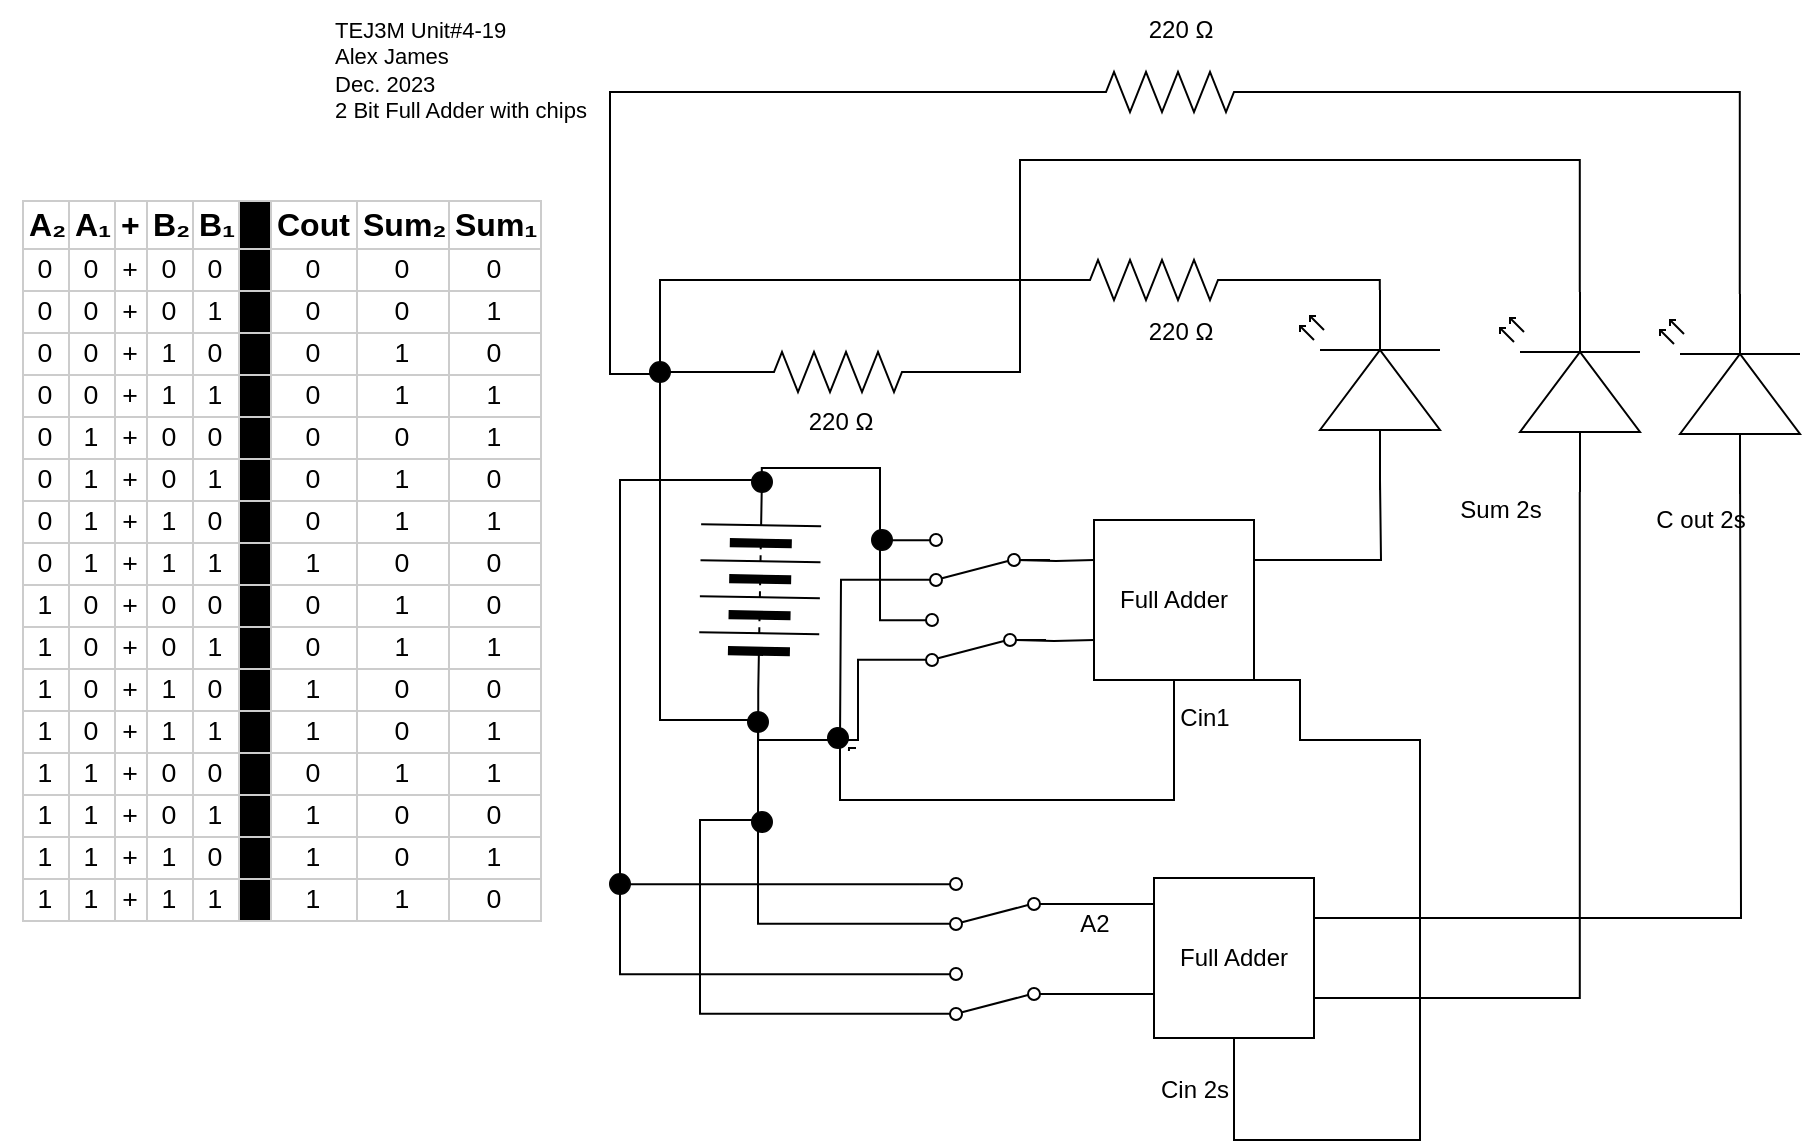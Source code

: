 <mxfile>
    <diagram id="6K2aCtGG5v6xstUJsYja" name="Page-1">
        <mxGraphModel dx="1825" dy="598" grid="1" gridSize="10" guides="1" tooltips="1" connect="1" arrows="1" fold="1" page="1" pageScale="1" pageWidth="827" pageHeight="1169" math="0" shadow="0">
            <root>
                <mxCell id="0"/>
                <mxCell id="1" parent="0"/>
                <mxCell id="8" value="&lt;div style=&quot;text-align: left;&quot;&gt;&lt;span style=&quot;background-color: initial;&quot;&gt;TEJ3M Unit#4-19&lt;/span&gt;&lt;/div&gt;&lt;div style=&quot;text-align: left;&quot;&gt;&lt;span style=&quot;background-color: initial;&quot;&gt;Alex James&lt;/span&gt;&lt;/div&gt;&lt;div style=&quot;text-align: left;&quot;&gt;Dec. 2023&lt;/div&gt;&lt;div style=&quot;text-align: left;&quot;&gt;2 Bit Full Adder with chips&lt;/div&gt;" style="text;html=1;align=center;verticalAlign=middle;resizable=0;points=[];autosize=1;strokeColor=none;fillColor=none;fontSize=11;fontFamily=Helvetica;fontColor=default;" parent="1" vertex="1">
                    <mxGeometry x="65" y="140" width="150" height="70" as="geometry"/>
                </mxCell>
                <mxCell id="130" style="edgeStyle=orthogonalEdgeStyle;html=1;exitX=1;exitY=0.25;exitDx=0;exitDy=0;fontColor=#FFFFFF;endArrow=none;endFill=0;rounded=0;" parent="1" source="125" edge="1">
                    <mxGeometry relative="1" as="geometry">
                        <mxPoint x="600" y="380" as="targetPoint"/>
                    </mxGeometry>
                </mxCell>
                <mxCell id="133" style="edgeStyle=orthogonalEdgeStyle;rounded=0;html=1;fontColor=#FFFFFF;endArrow=none;endFill=0;startArrow=none;exitX=1;exitY=1;exitDx=0;exitDy=0;" parent="1" source="125" target="145" edge="1">
                    <mxGeometry relative="1" as="geometry">
                        <mxPoint x="646" y="520" as="targetPoint"/>
                        <mxPoint x="680" y="560" as="sourcePoint"/>
                        <Array as="points">
                            <mxPoint x="560" y="480"/>
                            <mxPoint x="560" y="510"/>
                            <mxPoint x="620" y="510"/>
                            <mxPoint x="620" y="710"/>
                            <mxPoint x="527" y="710"/>
                        </Array>
                    </mxGeometry>
                </mxCell>
                <mxCell id="159" style="edgeStyle=orthogonalEdgeStyle;rounded=0;html=1;exitX=0.5;exitY=1;exitDx=0;exitDy=0;endArrow=none;endFill=0;" edge="1" parent="1" source="125">
                    <mxGeometry relative="1" as="geometry">
                        <mxPoint x="300" y="510" as="targetPoint"/>
                        <Array as="points">
                            <mxPoint x="497" y="540"/>
                            <mxPoint x="330" y="540"/>
                            <mxPoint x="330" y="510"/>
                        </Array>
                    </mxGeometry>
                </mxCell>
                <mxCell id="125" value="Full Adder" style="whiteSpace=wrap;html=1;aspect=fixed;" parent="1" vertex="1">
                    <mxGeometry x="457" y="400" width="80" height="80" as="geometry"/>
                </mxCell>
                <mxCell id="132" value="Sum 1s" style="text;html=1;align=center;verticalAlign=middle;resizable=0;points=[];autosize=1;strokeColor=none;fillColor=none;fontColor=#FFFFFF;" parent="1" vertex="1">
                    <mxGeometry x="545" y="395" width="60" height="30" as="geometry"/>
                </mxCell>
                <mxCell id="134" value="C out 1" style="text;html=1;align=center;verticalAlign=middle;resizable=0;points=[];autosize=1;strokeColor=none;fillColor=none;fontColor=#FFFFFF;" parent="1" vertex="1">
                    <mxGeometry x="530" y="442" width="60" height="30" as="geometry"/>
                </mxCell>
                <mxCell id="141" style="edgeStyle=orthogonalEdgeStyle;rounded=0;html=1;entryX=0;entryY=0.25;entryDx=0;entryDy=0;fontColor=#FFFFFF;endArrow=none;endFill=0;" parent="1" target="125" edge="1">
                    <mxGeometry relative="1" as="geometry">
                        <mxPoint x="418" y="420" as="sourcePoint"/>
                    </mxGeometry>
                </mxCell>
                <mxCell id="140" value="A1" style="text;html=1;align=center;verticalAlign=middle;resizable=0;points=[];autosize=1;strokeColor=none;fillColor=none;fontColor=#FFFFFF;" parent="1" vertex="1">
                    <mxGeometry x="411" y="380" width="40" height="30" as="geometry"/>
                </mxCell>
                <mxCell id="143" style="edgeStyle=orthogonalEdgeStyle;rounded=0;html=1;entryX=0;entryY=0.75;entryDx=0;entryDy=0;fontColor=#FFFFFF;endArrow=none;endFill=0;" parent="1" target="125" edge="1">
                    <mxGeometry relative="1" as="geometry">
                        <mxPoint x="416" y="460" as="sourcePoint"/>
                    </mxGeometry>
                </mxCell>
                <mxCell id="142" value="B1" style="text;html=1;align=center;verticalAlign=middle;resizable=0;points=[];autosize=1;strokeColor=none;fillColor=none;fontColor=#FFFFFF;" parent="1" vertex="1">
                    <mxGeometry x="411" y="472" width="40" height="30" as="geometry"/>
                </mxCell>
                <mxCell id="144" value="&lt;table style=&quot;table-layout: fixed; font-size: 10pt; font-family: Arial; width: 0px; border-collapse: collapse; border: none;&quot; data-sheets-root=&quot;1&quot; border=&quot;1&quot; dir=&quot;ltr&quot; cellpadding=&quot;0&quot; cellspacing=&quot;0&quot; xmlns=&quot;http://www.w3.org/1999/xhtml&quot;&gt;&lt;colgroup&gt;&lt;col width=&quot;23&quot;&gt;&lt;col width=&quot;23&quot;&gt;&lt;col width=&quot;16&quot;&gt;&lt;col width=&quot;23&quot;&gt;&lt;col width=&quot;23&quot;&gt;&lt;col width=&quot;16&quot;&gt;&lt;col width=&quot;43&quot;&gt;&lt;col width=&quot;46&quot;&gt;&lt;col width=&quot;46&quot;&gt;&lt;/colgroup&gt;&lt;tbody&gt;&lt;tr style=&quot;height: 21px;&quot;&gt;&lt;td style=&quot;border: 1px solid rgb(204, 204, 204); overflow: hidden; padding: 2px 3px; vertical-align: bottom; font-size: 12pt; font-weight: bold; text-align: center;&quot; data-sheets-value=&quot;{&amp;quot;1&amp;quot;:2,&amp;quot;2&amp;quot;:&amp;quot;A₂&amp;quot;}&quot;&gt;A₂&lt;/td&gt;&lt;td style=&quot;border: 1px solid rgb(204, 204, 204); overflow: hidden; padding: 2px 3px; vertical-align: bottom; font-size: 12pt; font-weight: bold; text-align: center;&quot; data-sheets-value=&quot;{&amp;quot;1&amp;quot;:2,&amp;quot;2&amp;quot;:&amp;quot;A₁&amp;quot;}&quot;&gt;A₁&lt;/td&gt;&lt;td style=&quot;border: 1px solid rgb(204, 204, 204); overflow: hidden; padding: 2px 3px; vertical-align: bottom; font-size: 12pt; font-weight: bold; text-align: center;&quot; data-sheets-formula=&quot;=&amp;quot;+&amp;quot;&quot; data-sheets-value=&quot;{&amp;quot;1&amp;quot;:2,&amp;quot;2&amp;quot;:&amp;quot;+&amp;quot;}&quot;&gt;+&lt;/td&gt;&lt;td style=&quot;border: 1px solid rgb(204, 204, 204); overflow: hidden; padding: 2px 3px; vertical-align: bottom; font-size: 12pt; font-weight: bold; text-align: center;&quot; data-sheets-value=&quot;{&amp;quot;1&amp;quot;:2,&amp;quot;2&amp;quot;:&amp;quot;B₂&amp;quot;}&quot;&gt;B₂&lt;/td&gt;&lt;td style=&quot;border: 1px solid rgb(204, 204, 204); overflow: hidden; padding: 2px 3px; vertical-align: bottom; font-size: 12pt; font-weight: bold; text-align: center;&quot; data-sheets-value=&quot;{&amp;quot;1&amp;quot;:2,&amp;quot;2&amp;quot;:&amp;quot;B₁&amp;quot;}&quot;&gt;B₁&lt;/td&gt;&lt;td style=&quot;border: 1px solid rgb(204, 204, 204); overflow: hidden; padding: 2px 3px; vertical-align: bottom; background-color: rgb(0, 0, 0);&quot;&gt;&lt;/td&gt;&lt;td style=&quot;border: 1px solid rgb(204, 204, 204); overflow: hidden; padding: 2px 3px; vertical-align: bottom; font-size: 12pt; font-weight: bold; text-align: center;&quot; data-sheets-value=&quot;{&amp;quot;1&amp;quot;:2,&amp;quot;2&amp;quot;:&amp;quot;Cout&amp;quot;}&quot;&gt;Cout&lt;/td&gt;&lt;td style=&quot;border: 1px solid rgb(204, 204, 204); overflow: hidden; padding: 2px 3px; vertical-align: bottom; font-size: 12pt; font-weight: bold; text-align: center;&quot; data-sheets-value=&quot;{&amp;quot;1&amp;quot;:2,&amp;quot;2&amp;quot;:&amp;quot;Sum₂&amp;quot;}&quot;&gt;Sum₂&lt;/td&gt;&lt;td style=&quot;border: 1px solid rgb(204, 204, 204); overflow: hidden; padding: 2px 3px; vertical-align: bottom; font-size: 12pt; font-weight: bold; text-align: center;&quot; data-sheets-value=&quot;{&amp;quot;1&amp;quot;:2,&amp;quot;2&amp;quot;:&amp;quot;Sum₁&amp;quot;}&quot;&gt;Sum₁&lt;/td&gt;&lt;/tr&gt;&lt;tr style=&quot;height: 21px;&quot;&gt;&lt;td style=&quot;border: 1px solid rgb(204, 204, 204); overflow: hidden; padding: 2px 3px; vertical-align: bottom; text-align: center;&quot; data-sheets-value=&quot;{&amp;quot;1&amp;quot;:3,&amp;quot;3&amp;quot;:0}&quot;&gt;0&lt;/td&gt;&lt;td style=&quot;border: 1px solid rgb(204, 204, 204); overflow: hidden; padding: 2px 3px; vertical-align: bottom; text-align: center;&quot; data-sheets-value=&quot;{&amp;quot;1&amp;quot;:3,&amp;quot;3&amp;quot;:0}&quot;&gt;0&lt;/td&gt;&lt;td style=&quot;border: 1px solid rgb(204, 204, 204); overflow: hidden; padding: 2px 3px; vertical-align: bottom; text-align: center;&quot; data-sheets-formula=&quot;=&amp;quot;+&amp;quot;&quot; data-sheets-value=&quot;{&amp;quot;1&amp;quot;:2,&amp;quot;2&amp;quot;:&amp;quot;+&amp;quot;}&quot;&gt;+&lt;/td&gt;&lt;td style=&quot;border: 1px solid rgb(204, 204, 204); overflow: hidden; padding: 2px 3px; vertical-align: bottom; text-align: center;&quot; data-sheets-value=&quot;{&amp;quot;1&amp;quot;:3,&amp;quot;3&amp;quot;:0}&quot;&gt;0&lt;/td&gt;&lt;td style=&quot;border: 1px solid rgb(204, 204, 204); overflow: hidden; padding: 2px 3px; vertical-align: bottom; text-align: center;&quot; data-sheets-value=&quot;{&amp;quot;1&amp;quot;:3,&amp;quot;3&amp;quot;:0}&quot;&gt;0&lt;/td&gt;&lt;td style=&quot;border: 1px solid rgb(204, 204, 204); overflow: hidden; padding: 2px 3px; vertical-align: bottom; background-color: rgb(0, 0, 0);&quot;&gt;&lt;/td&gt;&lt;td style=&quot;border: 1px solid rgb(204, 204, 204); overflow: hidden; padding: 2px 3px; vertical-align: bottom; text-align: center;&quot; data-sheets-value=&quot;{&amp;quot;1&amp;quot;:3,&amp;quot;3&amp;quot;:0}&quot;&gt;0&lt;/td&gt;&lt;td style=&quot;border: 1px solid rgb(204, 204, 204); overflow: hidden; padding: 2px 3px; vertical-align: bottom; text-align: center;&quot; data-sheets-value=&quot;{&amp;quot;1&amp;quot;:3,&amp;quot;3&amp;quot;:0}&quot;&gt;0&lt;/td&gt;&lt;td style=&quot;border: 1px solid rgb(204, 204, 204); overflow: hidden; padding: 2px 3px; vertical-align: bottom; text-align: center;&quot; data-sheets-value=&quot;{&amp;quot;1&amp;quot;:3,&amp;quot;3&amp;quot;:0}&quot;&gt;0&lt;/td&gt;&lt;/tr&gt;&lt;tr style=&quot;height: 21px;&quot;&gt;&lt;td style=&quot;border: 1px solid rgb(204, 204, 204); overflow: hidden; padding: 2px 3px; vertical-align: bottom; text-align: center;&quot; data-sheets-value=&quot;{&amp;quot;1&amp;quot;:3,&amp;quot;3&amp;quot;:0}&quot;&gt;0&lt;/td&gt;&lt;td style=&quot;border: 1px solid rgb(204, 204, 204); overflow: hidden; padding: 2px 3px; vertical-align: bottom; text-align: center;&quot; data-sheets-value=&quot;{&amp;quot;1&amp;quot;:3,&amp;quot;3&amp;quot;:0}&quot;&gt;0&lt;/td&gt;&lt;td style=&quot;border: 1px solid rgb(204, 204, 204); overflow: hidden; padding: 2px 3px; vertical-align: bottom; text-align: center;&quot; data-sheets-formula=&quot;=&amp;quot;+&amp;quot;&quot; data-sheets-value=&quot;{&amp;quot;1&amp;quot;:2,&amp;quot;2&amp;quot;:&amp;quot;+&amp;quot;}&quot;&gt;+&lt;/td&gt;&lt;td style=&quot;border: 1px solid rgb(204, 204, 204); overflow: hidden; padding: 2px 3px; vertical-align: bottom; text-align: center;&quot; data-sheets-value=&quot;{&amp;quot;1&amp;quot;:3,&amp;quot;3&amp;quot;:0}&quot;&gt;0&lt;/td&gt;&lt;td style=&quot;border: 1px solid rgb(204, 204, 204); overflow: hidden; padding: 2px 3px; vertical-align: bottom; text-align: center;&quot; data-sheets-value=&quot;{&amp;quot;1&amp;quot;:3,&amp;quot;3&amp;quot;:1}&quot;&gt;1&lt;/td&gt;&lt;td style=&quot;border: 1px solid rgb(204, 204, 204); overflow: hidden; padding: 2px 3px; vertical-align: bottom; background-color: rgb(0, 0, 0);&quot;&gt;&lt;/td&gt;&lt;td style=&quot;border: 1px solid rgb(204, 204, 204); overflow: hidden; padding: 2px 3px; vertical-align: bottom; text-align: center;&quot; data-sheets-value=&quot;{&amp;quot;1&amp;quot;:3,&amp;quot;3&amp;quot;:0}&quot;&gt;0&lt;/td&gt;&lt;td style=&quot;border: 1px solid rgb(204, 204, 204); overflow: hidden; padding: 2px 3px; vertical-align: bottom; text-align: center;&quot; data-sheets-value=&quot;{&amp;quot;1&amp;quot;:3,&amp;quot;3&amp;quot;:0}&quot;&gt;0&lt;/td&gt;&lt;td style=&quot;border: 1px solid rgb(204, 204, 204); overflow: hidden; padding: 2px 3px; vertical-align: bottom; text-align: center;&quot; data-sheets-value=&quot;{&amp;quot;1&amp;quot;:3,&amp;quot;3&amp;quot;:1}&quot;&gt;1&lt;/td&gt;&lt;/tr&gt;&lt;tr style=&quot;height: 21px;&quot;&gt;&lt;td style=&quot;border: 1px solid rgb(204, 204, 204); overflow: hidden; padding: 2px 3px; vertical-align: bottom; text-align: center;&quot; data-sheets-value=&quot;{&amp;quot;1&amp;quot;:3,&amp;quot;3&amp;quot;:0}&quot;&gt;0&lt;/td&gt;&lt;td style=&quot;border: 1px solid rgb(204, 204, 204); overflow: hidden; padding: 2px 3px; vertical-align: bottom; text-align: center;&quot; data-sheets-value=&quot;{&amp;quot;1&amp;quot;:3,&amp;quot;3&amp;quot;:0}&quot;&gt;0&lt;/td&gt;&lt;td style=&quot;border: 1px solid rgb(204, 204, 204); overflow: hidden; padding: 2px 3px; vertical-align: bottom; text-align: center;&quot; data-sheets-formula=&quot;=&amp;quot;+&amp;quot;&quot; data-sheets-value=&quot;{&amp;quot;1&amp;quot;:2,&amp;quot;2&amp;quot;:&amp;quot;+&amp;quot;}&quot;&gt;+&lt;/td&gt;&lt;td style=&quot;border: 1px solid rgb(204, 204, 204); overflow: hidden; padding: 2px 3px; vertical-align: bottom; text-align: center;&quot; data-sheets-value=&quot;{&amp;quot;1&amp;quot;:3,&amp;quot;3&amp;quot;:1}&quot;&gt;1&lt;/td&gt;&lt;td style=&quot;border: 1px solid rgb(204, 204, 204); overflow: hidden; padding: 2px 3px; vertical-align: bottom; text-align: center;&quot; data-sheets-value=&quot;{&amp;quot;1&amp;quot;:3,&amp;quot;3&amp;quot;:0}&quot;&gt;0&lt;/td&gt;&lt;td style=&quot;border: 1px solid rgb(204, 204, 204); overflow: hidden; padding: 2px 3px; vertical-align: bottom; background-color: rgb(0, 0, 0);&quot;&gt;&lt;/td&gt;&lt;td style=&quot;border: 1px solid rgb(204, 204, 204); overflow: hidden; padding: 2px 3px; vertical-align: bottom; text-align: center;&quot; data-sheets-value=&quot;{&amp;quot;1&amp;quot;:3,&amp;quot;3&amp;quot;:0}&quot;&gt;0&lt;/td&gt;&lt;td style=&quot;border: 1px solid rgb(204, 204, 204); overflow: hidden; padding: 2px 3px; vertical-align: bottom; text-align: center;&quot; data-sheets-value=&quot;{&amp;quot;1&amp;quot;:3,&amp;quot;3&amp;quot;:1}&quot;&gt;1&lt;/td&gt;&lt;td style=&quot;border: 1px solid rgb(204, 204, 204); overflow: hidden; padding: 2px 3px; vertical-align: bottom; text-align: center;&quot; data-sheets-value=&quot;{&amp;quot;1&amp;quot;:3,&amp;quot;3&amp;quot;:0}&quot;&gt;0&lt;/td&gt;&lt;/tr&gt;&lt;tr style=&quot;height: 21px;&quot;&gt;&lt;td style=&quot;border: 1px solid rgb(204, 204, 204); overflow: hidden; padding: 2px 3px; vertical-align: bottom; text-align: center;&quot; data-sheets-value=&quot;{&amp;quot;1&amp;quot;:3,&amp;quot;3&amp;quot;:0}&quot;&gt;0&lt;/td&gt;&lt;td style=&quot;border: 1px solid rgb(204, 204, 204); overflow: hidden; padding: 2px 3px; vertical-align: bottom; text-align: center;&quot; data-sheets-value=&quot;{&amp;quot;1&amp;quot;:3,&amp;quot;3&amp;quot;:0}&quot;&gt;0&lt;/td&gt;&lt;td style=&quot;border: 1px solid rgb(204, 204, 204); overflow: hidden; padding: 2px 3px; vertical-align: bottom; text-align: center;&quot; data-sheets-formula=&quot;=&amp;quot;+&amp;quot;&quot; data-sheets-value=&quot;{&amp;quot;1&amp;quot;:2,&amp;quot;2&amp;quot;:&amp;quot;+&amp;quot;}&quot;&gt;+&lt;/td&gt;&lt;td style=&quot;border: 1px solid rgb(204, 204, 204); overflow: hidden; padding: 2px 3px; vertical-align: bottom; text-align: center;&quot; data-sheets-value=&quot;{&amp;quot;1&amp;quot;:3,&amp;quot;3&amp;quot;:1}&quot;&gt;1&lt;/td&gt;&lt;td style=&quot;border: 1px solid rgb(204, 204, 204); overflow: hidden; padding: 2px 3px; vertical-align: bottom; text-align: center;&quot; data-sheets-value=&quot;{&amp;quot;1&amp;quot;:3,&amp;quot;3&amp;quot;:1}&quot;&gt;1&lt;/td&gt;&lt;td style=&quot;border: 1px solid rgb(204, 204, 204); overflow: hidden; padding: 2px 3px; vertical-align: bottom; background-color: rgb(0, 0, 0);&quot;&gt;&lt;/td&gt;&lt;td style=&quot;border: 1px solid rgb(204, 204, 204); overflow: hidden; padding: 2px 3px; vertical-align: bottom; text-align: center;&quot; data-sheets-value=&quot;{&amp;quot;1&amp;quot;:3,&amp;quot;3&amp;quot;:0}&quot;&gt;0&lt;/td&gt;&lt;td style=&quot;border: 1px solid rgb(204, 204, 204); overflow: hidden; padding: 2px 3px; vertical-align: bottom; text-align: center;&quot; data-sheets-value=&quot;{&amp;quot;1&amp;quot;:3,&amp;quot;3&amp;quot;:1}&quot;&gt;1&lt;/td&gt;&lt;td style=&quot;border: 1px solid rgb(204, 204, 204); overflow: hidden; padding: 2px 3px; vertical-align: bottom; text-align: center;&quot; data-sheets-value=&quot;{&amp;quot;1&amp;quot;:3,&amp;quot;3&amp;quot;:1}&quot;&gt;1&lt;/td&gt;&lt;/tr&gt;&lt;tr style=&quot;height: 21px;&quot;&gt;&lt;td style=&quot;border: 1px solid rgb(204, 204, 204); overflow: hidden; padding: 2px 3px; vertical-align: bottom; text-align: center;&quot; data-sheets-value=&quot;{&amp;quot;1&amp;quot;:3,&amp;quot;3&amp;quot;:0}&quot;&gt;0&lt;/td&gt;&lt;td style=&quot;border: 1px solid rgb(204, 204, 204); overflow: hidden; padding: 2px 3px; vertical-align: bottom; text-align: center;&quot; data-sheets-value=&quot;{&amp;quot;1&amp;quot;:3,&amp;quot;3&amp;quot;:1}&quot;&gt;1&lt;/td&gt;&lt;td style=&quot;border: 1px solid rgb(204, 204, 204); overflow: hidden; padding: 2px 3px; vertical-align: bottom; text-align: center;&quot; data-sheets-formula=&quot;=&amp;quot;+&amp;quot;&quot; data-sheets-value=&quot;{&amp;quot;1&amp;quot;:2,&amp;quot;2&amp;quot;:&amp;quot;+&amp;quot;}&quot;&gt;+&lt;/td&gt;&lt;td style=&quot;border: 1px solid rgb(204, 204, 204); overflow: hidden; padding: 2px 3px; vertical-align: bottom; text-align: center;&quot; data-sheets-value=&quot;{&amp;quot;1&amp;quot;:3,&amp;quot;3&amp;quot;:0}&quot;&gt;0&lt;/td&gt;&lt;td style=&quot;border: 1px solid rgb(204, 204, 204); overflow: hidden; padding: 2px 3px; vertical-align: bottom; text-align: center;&quot; data-sheets-value=&quot;{&amp;quot;1&amp;quot;:3,&amp;quot;3&amp;quot;:0}&quot;&gt;0&lt;/td&gt;&lt;td style=&quot;border: 1px solid rgb(204, 204, 204); overflow: hidden; padding: 2px 3px; vertical-align: bottom; background-color: rgb(0, 0, 0);&quot;&gt;&lt;/td&gt;&lt;td style=&quot;border: 1px solid rgb(204, 204, 204); overflow: hidden; padding: 2px 3px; vertical-align: bottom; text-align: center;&quot; data-sheets-value=&quot;{&amp;quot;1&amp;quot;:3,&amp;quot;3&amp;quot;:0}&quot;&gt;0&lt;/td&gt;&lt;td style=&quot;border: 1px solid rgb(204, 204, 204); overflow: hidden; padding: 2px 3px; vertical-align: bottom; text-align: center;&quot; data-sheets-value=&quot;{&amp;quot;1&amp;quot;:3,&amp;quot;3&amp;quot;:0}&quot;&gt;0&lt;/td&gt;&lt;td style=&quot;border: 1px solid rgb(204, 204, 204); overflow: hidden; padding: 2px 3px; vertical-align: bottom; text-align: center;&quot; data-sheets-value=&quot;{&amp;quot;1&amp;quot;:3,&amp;quot;3&amp;quot;:1}&quot;&gt;1&lt;/td&gt;&lt;/tr&gt;&lt;tr style=&quot;height: 21px;&quot;&gt;&lt;td style=&quot;border: 1px solid rgb(204, 204, 204); overflow: hidden; padding: 2px 3px; vertical-align: bottom; text-align: center;&quot; data-sheets-value=&quot;{&amp;quot;1&amp;quot;:3,&amp;quot;3&amp;quot;:0}&quot;&gt;0&lt;/td&gt;&lt;td style=&quot;border: 1px solid rgb(204, 204, 204); overflow: hidden; padding: 2px 3px; vertical-align: bottom; text-align: center;&quot; data-sheets-value=&quot;{&amp;quot;1&amp;quot;:3,&amp;quot;3&amp;quot;:1}&quot;&gt;1&lt;/td&gt;&lt;td style=&quot;border: 1px solid rgb(204, 204, 204); overflow: hidden; padding: 2px 3px; vertical-align: bottom; text-align: center;&quot; data-sheets-formula=&quot;=&amp;quot;+&amp;quot;&quot; data-sheets-value=&quot;{&amp;quot;1&amp;quot;:2,&amp;quot;2&amp;quot;:&amp;quot;+&amp;quot;}&quot;&gt;+&lt;/td&gt;&lt;td style=&quot;border: 1px solid rgb(204, 204, 204); overflow: hidden; padding: 2px 3px; vertical-align: bottom; text-align: center;&quot; data-sheets-value=&quot;{&amp;quot;1&amp;quot;:3,&amp;quot;3&amp;quot;:0}&quot;&gt;0&lt;/td&gt;&lt;td style=&quot;border: 1px solid rgb(204, 204, 204); overflow: hidden; padding: 2px 3px; vertical-align: bottom; text-align: center;&quot; data-sheets-value=&quot;{&amp;quot;1&amp;quot;:3,&amp;quot;3&amp;quot;:1}&quot;&gt;1&lt;/td&gt;&lt;td style=&quot;border: 1px solid rgb(204, 204, 204); overflow: hidden; padding: 2px 3px; vertical-align: bottom; background-color: rgb(0, 0, 0);&quot;&gt;&lt;/td&gt;&lt;td style=&quot;border: 1px solid rgb(204, 204, 204); overflow: hidden; padding: 2px 3px; vertical-align: bottom; text-align: center;&quot; data-sheets-value=&quot;{&amp;quot;1&amp;quot;:3,&amp;quot;3&amp;quot;:0}&quot;&gt;0&lt;/td&gt;&lt;td style=&quot;border: 1px solid rgb(204, 204, 204); overflow: hidden; padding: 2px 3px; vertical-align: bottom; text-align: center;&quot; data-sheets-value=&quot;{&amp;quot;1&amp;quot;:3,&amp;quot;3&amp;quot;:1}&quot;&gt;1&lt;/td&gt;&lt;td style=&quot;border: 1px solid rgb(204, 204, 204); overflow: hidden; padding: 2px 3px; vertical-align: bottom; text-align: center;&quot; data-sheets-value=&quot;{&amp;quot;1&amp;quot;:3,&amp;quot;3&amp;quot;:0}&quot;&gt;0&lt;/td&gt;&lt;/tr&gt;&lt;tr style=&quot;height: 21px;&quot;&gt;&lt;td style=&quot;border: 1px solid rgb(204, 204, 204); overflow: hidden; padding: 2px 3px; vertical-align: bottom; text-align: center;&quot; data-sheets-value=&quot;{&amp;quot;1&amp;quot;:3,&amp;quot;3&amp;quot;:0}&quot;&gt;0&lt;/td&gt;&lt;td style=&quot;border: 1px solid rgb(204, 204, 204); overflow: hidden; padding: 2px 3px; vertical-align: bottom; text-align: center;&quot; data-sheets-value=&quot;{&amp;quot;1&amp;quot;:3,&amp;quot;3&amp;quot;:1}&quot;&gt;1&lt;/td&gt;&lt;td style=&quot;border: 1px solid rgb(204, 204, 204); overflow: hidden; padding: 2px 3px; vertical-align: bottom; text-align: center;&quot; data-sheets-formula=&quot;=&amp;quot;+&amp;quot;&quot; data-sheets-value=&quot;{&amp;quot;1&amp;quot;:2,&amp;quot;2&amp;quot;:&amp;quot;+&amp;quot;}&quot;&gt;+&lt;/td&gt;&lt;td style=&quot;border: 1px solid rgb(204, 204, 204); overflow: hidden; padding: 2px 3px; vertical-align: bottom; text-align: center;&quot; data-sheets-value=&quot;{&amp;quot;1&amp;quot;:3,&amp;quot;3&amp;quot;:1}&quot;&gt;1&lt;/td&gt;&lt;td style=&quot;border: 1px solid rgb(204, 204, 204); overflow: hidden; padding: 2px 3px; vertical-align: bottom; text-align: center;&quot; data-sheets-value=&quot;{&amp;quot;1&amp;quot;:3,&amp;quot;3&amp;quot;:0}&quot;&gt;0&lt;/td&gt;&lt;td style=&quot;border: 1px solid rgb(204, 204, 204); overflow: hidden; padding: 2px 3px; vertical-align: bottom; background-color: rgb(0, 0, 0);&quot;&gt;&lt;/td&gt;&lt;td style=&quot;border: 1px solid rgb(204, 204, 204); overflow: hidden; padding: 2px 3px; vertical-align: bottom; text-align: center;&quot; data-sheets-value=&quot;{&amp;quot;1&amp;quot;:3,&amp;quot;3&amp;quot;:0}&quot;&gt;0&lt;/td&gt;&lt;td style=&quot;border: 1px solid rgb(204, 204, 204); overflow: hidden; padding: 2px 3px; vertical-align: bottom; text-align: center;&quot; data-sheets-value=&quot;{&amp;quot;1&amp;quot;:3,&amp;quot;3&amp;quot;:1}&quot;&gt;1&lt;/td&gt;&lt;td style=&quot;border: 1px solid rgb(204, 204, 204); overflow: hidden; padding: 2px 3px; vertical-align: bottom; text-align: center;&quot; data-sheets-value=&quot;{&amp;quot;1&amp;quot;:3,&amp;quot;3&amp;quot;:1}&quot;&gt;1&lt;/td&gt;&lt;/tr&gt;&lt;tr style=&quot;height: 21px;&quot;&gt;&lt;td style=&quot;border: 1px solid rgb(204, 204, 204); overflow: hidden; padding: 2px 3px; vertical-align: bottom; text-align: center;&quot; data-sheets-value=&quot;{&amp;quot;1&amp;quot;:3,&amp;quot;3&amp;quot;:0}&quot;&gt;0&lt;/td&gt;&lt;td style=&quot;border: 1px solid rgb(204, 204, 204); overflow: hidden; padding: 2px 3px; vertical-align: bottom; text-align: center;&quot; data-sheets-value=&quot;{&amp;quot;1&amp;quot;:3,&amp;quot;3&amp;quot;:1}&quot;&gt;1&lt;/td&gt;&lt;td style=&quot;border: 1px solid rgb(204, 204, 204); overflow: hidden; padding: 2px 3px; vertical-align: bottom; text-align: center;&quot; data-sheets-formula=&quot;=&amp;quot;+&amp;quot;&quot; data-sheets-value=&quot;{&amp;quot;1&amp;quot;:2,&amp;quot;2&amp;quot;:&amp;quot;+&amp;quot;}&quot;&gt;+&lt;/td&gt;&lt;td style=&quot;border: 1px solid rgb(204, 204, 204); overflow: hidden; padding: 2px 3px; vertical-align: bottom; text-align: center;&quot; data-sheets-value=&quot;{&amp;quot;1&amp;quot;:3,&amp;quot;3&amp;quot;:1}&quot;&gt;1&lt;/td&gt;&lt;td style=&quot;border: 1px solid rgb(204, 204, 204); overflow: hidden; padding: 2px 3px; vertical-align: bottom; text-align: center;&quot; data-sheets-value=&quot;{&amp;quot;1&amp;quot;:3,&amp;quot;3&amp;quot;:1}&quot;&gt;1&lt;/td&gt;&lt;td style=&quot;border: 1px solid rgb(204, 204, 204); overflow: hidden; padding: 2px 3px; vertical-align: bottom; background-color: rgb(0, 0, 0);&quot;&gt;&lt;/td&gt;&lt;td style=&quot;border: 1px solid rgb(204, 204, 204); overflow: hidden; padding: 2px 3px; vertical-align: bottom; text-align: center;&quot; data-sheets-value=&quot;{&amp;quot;1&amp;quot;:3,&amp;quot;3&amp;quot;:1}&quot;&gt;1&lt;/td&gt;&lt;td style=&quot;border: 1px solid rgb(204, 204, 204); overflow: hidden; padding: 2px 3px; vertical-align: bottom; text-align: center;&quot; data-sheets-value=&quot;{&amp;quot;1&amp;quot;:3,&amp;quot;3&amp;quot;:0}&quot;&gt;0&lt;/td&gt;&lt;td style=&quot;border: 1px solid rgb(204, 204, 204); overflow: hidden; padding: 2px 3px; vertical-align: bottom; text-align: center;&quot; data-sheets-value=&quot;{&amp;quot;1&amp;quot;:3,&amp;quot;3&amp;quot;:0}&quot;&gt;0&lt;/td&gt;&lt;/tr&gt;&lt;tr style=&quot;height: 21px;&quot;&gt;&lt;td style=&quot;border: 1px solid rgb(204, 204, 204); overflow: hidden; padding: 2px 3px; vertical-align: bottom; text-align: center;&quot; data-sheets-value=&quot;{&amp;quot;1&amp;quot;:3,&amp;quot;3&amp;quot;:1}&quot;&gt;1&lt;/td&gt;&lt;td style=&quot;border: 1px solid rgb(204, 204, 204); overflow: hidden; padding: 2px 3px; vertical-align: bottom; text-align: center;&quot; data-sheets-value=&quot;{&amp;quot;1&amp;quot;:3,&amp;quot;3&amp;quot;:0}&quot;&gt;0&lt;/td&gt;&lt;td style=&quot;border: 1px solid rgb(204, 204, 204); overflow: hidden; padding: 2px 3px; vertical-align: bottom; text-align: center;&quot; data-sheets-formula=&quot;=&amp;quot;+&amp;quot;&quot; data-sheets-value=&quot;{&amp;quot;1&amp;quot;:2,&amp;quot;2&amp;quot;:&amp;quot;+&amp;quot;}&quot;&gt;+&lt;/td&gt;&lt;td style=&quot;border: 1px solid rgb(204, 204, 204); overflow: hidden; padding: 2px 3px; vertical-align: bottom; text-align: center;&quot; data-sheets-value=&quot;{&amp;quot;1&amp;quot;:3,&amp;quot;3&amp;quot;:0}&quot;&gt;0&lt;/td&gt;&lt;td style=&quot;border: 1px solid rgb(204, 204, 204); overflow: hidden; padding: 2px 3px; vertical-align: bottom; text-align: center;&quot; data-sheets-value=&quot;{&amp;quot;1&amp;quot;:3,&amp;quot;3&amp;quot;:0}&quot;&gt;0&lt;/td&gt;&lt;td style=&quot;border: 1px solid rgb(204, 204, 204); overflow: hidden; padding: 2px 3px; vertical-align: bottom; background-color: rgb(0, 0, 0);&quot;&gt;&lt;/td&gt;&lt;td style=&quot;border: 1px solid rgb(204, 204, 204); overflow: hidden; padding: 2px 3px; vertical-align: bottom; text-align: center;&quot; data-sheets-value=&quot;{&amp;quot;1&amp;quot;:3,&amp;quot;3&amp;quot;:0}&quot;&gt;0&lt;/td&gt;&lt;td style=&quot;border: 1px solid rgb(204, 204, 204); overflow: hidden; padding: 2px 3px; vertical-align: bottom; text-align: center;&quot; data-sheets-value=&quot;{&amp;quot;1&amp;quot;:3,&amp;quot;3&amp;quot;:1}&quot;&gt;1&lt;/td&gt;&lt;td style=&quot;border: 1px solid rgb(204, 204, 204); overflow: hidden; padding: 2px 3px; vertical-align: bottom; text-align: center;&quot; data-sheets-value=&quot;{&amp;quot;1&amp;quot;:3,&amp;quot;3&amp;quot;:0}&quot;&gt;0&lt;/td&gt;&lt;/tr&gt;&lt;tr style=&quot;height: 21px;&quot;&gt;&lt;td style=&quot;border: 1px solid rgb(204, 204, 204); overflow: hidden; padding: 2px 3px; vertical-align: bottom; text-align: center;&quot; data-sheets-value=&quot;{&amp;quot;1&amp;quot;:3,&amp;quot;3&amp;quot;:1}&quot;&gt;1&lt;/td&gt;&lt;td style=&quot;border: 1px solid rgb(204, 204, 204); overflow: hidden; padding: 2px 3px; vertical-align: bottom; text-align: center;&quot; data-sheets-value=&quot;{&amp;quot;1&amp;quot;:3,&amp;quot;3&amp;quot;:0}&quot;&gt;0&lt;/td&gt;&lt;td style=&quot;border: 1px solid rgb(204, 204, 204); overflow: hidden; padding: 2px 3px; vertical-align: bottom; text-align: center;&quot; data-sheets-formula=&quot;=&amp;quot;+&amp;quot;&quot; data-sheets-value=&quot;{&amp;quot;1&amp;quot;:2,&amp;quot;2&amp;quot;:&amp;quot;+&amp;quot;}&quot;&gt;+&lt;/td&gt;&lt;td style=&quot;border: 1px solid rgb(204, 204, 204); overflow: hidden; padding: 2px 3px; vertical-align: bottom; text-align: center;&quot; data-sheets-value=&quot;{&amp;quot;1&amp;quot;:3,&amp;quot;3&amp;quot;:0}&quot;&gt;0&lt;/td&gt;&lt;td style=&quot;border: 1px solid rgb(204, 204, 204); overflow: hidden; padding: 2px 3px; vertical-align: bottom; text-align: center;&quot; data-sheets-value=&quot;{&amp;quot;1&amp;quot;:3,&amp;quot;3&amp;quot;:1}&quot;&gt;1&lt;/td&gt;&lt;td style=&quot;border: 1px solid rgb(204, 204, 204); overflow: hidden; padding: 2px 3px; vertical-align: bottom; background-color: rgb(0, 0, 0);&quot;&gt;&lt;/td&gt;&lt;td style=&quot;border: 1px solid rgb(204, 204, 204); overflow: hidden; padding: 2px 3px; vertical-align: bottom; text-align: center;&quot; data-sheets-value=&quot;{&amp;quot;1&amp;quot;:3,&amp;quot;3&amp;quot;:0}&quot;&gt;0&lt;/td&gt;&lt;td style=&quot;border: 1px solid rgb(204, 204, 204); overflow: hidden; padding: 2px 3px; vertical-align: bottom; text-align: center;&quot; data-sheets-value=&quot;{&amp;quot;1&amp;quot;:3,&amp;quot;3&amp;quot;:1}&quot;&gt;1&lt;/td&gt;&lt;td style=&quot;border: 1px solid rgb(204, 204, 204); overflow: hidden; padding: 2px 3px; vertical-align: bottom; text-align: center;&quot; data-sheets-value=&quot;{&amp;quot;1&amp;quot;:3,&amp;quot;3&amp;quot;:1}&quot;&gt;1&lt;/td&gt;&lt;/tr&gt;&lt;tr style=&quot;height: 21px;&quot;&gt;&lt;td style=&quot;border: 1px solid rgb(204, 204, 204); overflow: hidden; padding: 2px 3px; vertical-align: bottom; text-align: center;&quot; data-sheets-value=&quot;{&amp;quot;1&amp;quot;:3,&amp;quot;3&amp;quot;:1}&quot;&gt;1&lt;/td&gt;&lt;td style=&quot;border: 1px solid rgb(204, 204, 204); overflow: hidden; padding: 2px 3px; vertical-align: bottom; text-align: center;&quot; data-sheets-value=&quot;{&amp;quot;1&amp;quot;:3,&amp;quot;3&amp;quot;:0}&quot;&gt;0&lt;/td&gt;&lt;td style=&quot;border: 1px solid rgb(204, 204, 204); overflow: hidden; padding: 2px 3px; vertical-align: bottom; text-align: center;&quot; data-sheets-formula=&quot;=&amp;quot;+&amp;quot;&quot; data-sheets-value=&quot;{&amp;quot;1&amp;quot;:2,&amp;quot;2&amp;quot;:&amp;quot;+&amp;quot;}&quot;&gt;+&lt;/td&gt;&lt;td style=&quot;border: 1px solid rgb(204, 204, 204); overflow: hidden; padding: 2px 3px; vertical-align: bottom; text-align: center;&quot; data-sheets-value=&quot;{&amp;quot;1&amp;quot;:3,&amp;quot;3&amp;quot;:1}&quot;&gt;1&lt;/td&gt;&lt;td style=&quot;border: 1px solid rgb(204, 204, 204); overflow: hidden; padding: 2px 3px; vertical-align: bottom; text-align: center;&quot; data-sheets-value=&quot;{&amp;quot;1&amp;quot;:3,&amp;quot;3&amp;quot;:0}&quot;&gt;0&lt;/td&gt;&lt;td style=&quot;border: 1px solid rgb(204, 204, 204); overflow: hidden; padding: 2px 3px; vertical-align: bottom; background-color: rgb(0, 0, 0);&quot;&gt;&lt;/td&gt;&lt;td style=&quot;border: 1px solid rgb(204, 204, 204); overflow: hidden; padding: 2px 3px; vertical-align: bottom; text-align: center;&quot; data-sheets-value=&quot;{&amp;quot;1&amp;quot;:3,&amp;quot;3&amp;quot;:1}&quot;&gt;1&lt;/td&gt;&lt;td style=&quot;border: 1px solid rgb(204, 204, 204); overflow: hidden; padding: 2px 3px; vertical-align: bottom; text-align: center;&quot; data-sheets-value=&quot;{&amp;quot;1&amp;quot;:3,&amp;quot;3&amp;quot;:0}&quot;&gt;0&lt;/td&gt;&lt;td style=&quot;border: 1px solid rgb(204, 204, 204); overflow: hidden; padding: 2px 3px; vertical-align: bottom; text-align: center;&quot; data-sheets-value=&quot;{&amp;quot;1&amp;quot;:3,&amp;quot;3&amp;quot;:0}&quot;&gt;0&lt;/td&gt;&lt;/tr&gt;&lt;tr style=&quot;height: 21px;&quot;&gt;&lt;td style=&quot;border: 1px solid rgb(204, 204, 204); overflow: hidden; padding: 2px 3px; vertical-align: bottom; text-align: center;&quot; data-sheets-value=&quot;{&amp;quot;1&amp;quot;:3,&amp;quot;3&amp;quot;:1}&quot;&gt;1&lt;/td&gt;&lt;td style=&quot;border: 1px solid rgb(204, 204, 204); overflow: hidden; padding: 2px 3px; vertical-align: bottom; text-align: center;&quot; data-sheets-value=&quot;{&amp;quot;1&amp;quot;:3,&amp;quot;3&amp;quot;:0}&quot;&gt;0&lt;/td&gt;&lt;td style=&quot;border: 1px solid rgb(204, 204, 204); overflow: hidden; padding: 2px 3px; vertical-align: bottom; text-align: center;&quot; data-sheets-formula=&quot;=&amp;quot;+&amp;quot;&quot; data-sheets-value=&quot;{&amp;quot;1&amp;quot;:2,&amp;quot;2&amp;quot;:&amp;quot;+&amp;quot;}&quot;&gt;+&lt;/td&gt;&lt;td style=&quot;border: 1px solid rgb(204, 204, 204); overflow: hidden; padding: 2px 3px; vertical-align: bottom; text-align: center;&quot; data-sheets-value=&quot;{&amp;quot;1&amp;quot;:3,&amp;quot;3&amp;quot;:1}&quot;&gt;1&lt;/td&gt;&lt;td style=&quot;border: 1px solid rgb(204, 204, 204); overflow: hidden; padding: 2px 3px; vertical-align: bottom; text-align: center;&quot; data-sheets-value=&quot;{&amp;quot;1&amp;quot;:3,&amp;quot;3&amp;quot;:1}&quot;&gt;1&lt;/td&gt;&lt;td style=&quot;border: 1px solid rgb(204, 204, 204); overflow: hidden; padding: 2px 3px; vertical-align: bottom; background-color: rgb(0, 0, 0);&quot;&gt;&lt;/td&gt;&lt;td style=&quot;border: 1px solid rgb(204, 204, 204); overflow: hidden; padding: 2px 3px; vertical-align: bottom; text-align: center;&quot; data-sheets-value=&quot;{&amp;quot;1&amp;quot;:3,&amp;quot;3&amp;quot;:1}&quot;&gt;1&lt;/td&gt;&lt;td style=&quot;border: 1px solid rgb(204, 204, 204); overflow: hidden; padding: 2px 3px; vertical-align: bottom; text-align: center;&quot; data-sheets-value=&quot;{&amp;quot;1&amp;quot;:3,&amp;quot;3&amp;quot;:0}&quot;&gt;0&lt;/td&gt;&lt;td style=&quot;border: 1px solid rgb(204, 204, 204); overflow: hidden; padding: 2px 3px; vertical-align: bottom; text-align: center;&quot; data-sheets-value=&quot;{&amp;quot;1&amp;quot;:3,&amp;quot;3&amp;quot;:1}&quot;&gt;1&lt;/td&gt;&lt;/tr&gt;&lt;tr style=&quot;height: 21px;&quot;&gt;&lt;td style=&quot;border: 1px solid rgb(204, 204, 204); overflow: hidden; padding: 2px 3px; vertical-align: bottom; text-align: center;&quot; data-sheets-value=&quot;{&amp;quot;1&amp;quot;:3,&amp;quot;3&amp;quot;:1}&quot;&gt;1&lt;/td&gt;&lt;td style=&quot;border: 1px solid rgb(204, 204, 204); overflow: hidden; padding: 2px 3px; vertical-align: bottom; text-align: center;&quot; data-sheets-value=&quot;{&amp;quot;1&amp;quot;:3,&amp;quot;3&amp;quot;:1}&quot;&gt;1&lt;/td&gt;&lt;td style=&quot;border: 1px solid rgb(204, 204, 204); overflow: hidden; padding: 2px 3px; vertical-align: bottom; text-align: center;&quot; data-sheets-formula=&quot;=&amp;quot;+&amp;quot;&quot; data-sheets-value=&quot;{&amp;quot;1&amp;quot;:2,&amp;quot;2&amp;quot;:&amp;quot;+&amp;quot;}&quot;&gt;+&lt;/td&gt;&lt;td style=&quot;border: 1px solid rgb(204, 204, 204); overflow: hidden; padding: 2px 3px; vertical-align: bottom; text-align: center;&quot; data-sheets-value=&quot;{&amp;quot;1&amp;quot;:3,&amp;quot;3&amp;quot;:0}&quot;&gt;0&lt;/td&gt;&lt;td style=&quot;border: 1px solid rgb(204, 204, 204); overflow: hidden; padding: 2px 3px; vertical-align: bottom; text-align: center;&quot; data-sheets-value=&quot;{&amp;quot;1&amp;quot;:3,&amp;quot;3&amp;quot;:0}&quot;&gt;0&lt;/td&gt;&lt;td style=&quot;border: 1px solid rgb(204, 204, 204); overflow: hidden; padding: 2px 3px; vertical-align: bottom; background-color: rgb(0, 0, 0);&quot;&gt;&lt;/td&gt;&lt;td style=&quot;border: 1px solid rgb(204, 204, 204); overflow: hidden; padding: 2px 3px; vertical-align: bottom; text-align: center;&quot; data-sheets-value=&quot;{&amp;quot;1&amp;quot;:3,&amp;quot;3&amp;quot;:0}&quot;&gt;0&lt;/td&gt;&lt;td style=&quot;border: 1px solid rgb(204, 204, 204); overflow: hidden; padding: 2px 3px; vertical-align: bottom; text-align: center;&quot; data-sheets-value=&quot;{&amp;quot;1&amp;quot;:3,&amp;quot;3&amp;quot;:1}&quot;&gt;1&lt;/td&gt;&lt;td style=&quot;border: 1px solid rgb(204, 204, 204); overflow: hidden; padding: 2px 3px; vertical-align: bottom; text-align: center;&quot; data-sheets-value=&quot;{&amp;quot;1&amp;quot;:3,&amp;quot;3&amp;quot;:1}&quot;&gt;1&lt;/td&gt;&lt;/tr&gt;&lt;tr style=&quot;height: 21px;&quot;&gt;&lt;td style=&quot;border: 1px solid rgb(204, 204, 204); overflow: hidden; padding: 2px 3px; vertical-align: bottom; text-align: center;&quot; data-sheets-value=&quot;{&amp;quot;1&amp;quot;:3,&amp;quot;3&amp;quot;:1}&quot;&gt;1&lt;/td&gt;&lt;td style=&quot;border: 1px solid rgb(204, 204, 204); overflow: hidden; padding: 2px 3px; vertical-align: bottom; text-align: center;&quot; data-sheets-value=&quot;{&amp;quot;1&amp;quot;:3,&amp;quot;3&amp;quot;:1}&quot;&gt;1&lt;/td&gt;&lt;td style=&quot;border: 1px solid rgb(204, 204, 204); overflow: hidden; padding: 2px 3px; vertical-align: bottom; text-align: center;&quot; data-sheets-formula=&quot;=&amp;quot;+&amp;quot;&quot; data-sheets-value=&quot;{&amp;quot;1&amp;quot;:2,&amp;quot;2&amp;quot;:&amp;quot;+&amp;quot;}&quot;&gt;+&lt;/td&gt;&lt;td style=&quot;border: 1px solid rgb(204, 204, 204); overflow: hidden; padding: 2px 3px; vertical-align: bottom; text-align: center;&quot; data-sheets-value=&quot;{&amp;quot;1&amp;quot;:3,&amp;quot;3&amp;quot;:0}&quot;&gt;0&lt;/td&gt;&lt;td style=&quot;border: 1px solid rgb(204, 204, 204); overflow: hidden; padding: 2px 3px; vertical-align: bottom; text-align: center;&quot; data-sheets-value=&quot;{&amp;quot;1&amp;quot;:3,&amp;quot;3&amp;quot;:1}&quot;&gt;1&lt;/td&gt;&lt;td style=&quot;border: 1px solid rgb(204, 204, 204); overflow: hidden; padding: 2px 3px; vertical-align: bottom; background-color: rgb(0, 0, 0);&quot;&gt;&lt;/td&gt;&lt;td style=&quot;border: 1px solid rgb(204, 204, 204); overflow: hidden; padding: 2px 3px; vertical-align: bottom; text-align: center;&quot; data-sheets-value=&quot;{&amp;quot;1&amp;quot;:3,&amp;quot;3&amp;quot;:1}&quot;&gt;1&lt;/td&gt;&lt;td style=&quot;border: 1px solid rgb(204, 204, 204); overflow: hidden; padding: 2px 3px; vertical-align: bottom; text-align: center;&quot; data-sheets-value=&quot;{&amp;quot;1&amp;quot;:3,&amp;quot;3&amp;quot;:0}&quot;&gt;0&lt;/td&gt;&lt;td style=&quot;border: 1px solid rgb(204, 204, 204); overflow: hidden; padding: 2px 3px; vertical-align: bottom; text-align: center;&quot; data-sheets-value=&quot;{&amp;quot;1&amp;quot;:3,&amp;quot;3&amp;quot;:0}&quot;&gt;0&lt;/td&gt;&lt;/tr&gt;&lt;tr style=&quot;height: 21px;&quot;&gt;&lt;td style=&quot;border: 1px solid rgb(204, 204, 204); overflow: hidden; padding: 2px 3px; vertical-align: bottom; text-align: center;&quot; data-sheets-value=&quot;{&amp;quot;1&amp;quot;:3,&amp;quot;3&amp;quot;:1}&quot;&gt;1&lt;/td&gt;&lt;td style=&quot;border: 1px solid rgb(204, 204, 204); overflow: hidden; padding: 2px 3px; vertical-align: bottom; text-align: center;&quot; data-sheets-value=&quot;{&amp;quot;1&amp;quot;:3,&amp;quot;3&amp;quot;:1}&quot;&gt;1&lt;/td&gt;&lt;td style=&quot;border: 1px solid rgb(204, 204, 204); overflow: hidden; padding: 2px 3px; vertical-align: bottom; text-align: center;&quot; data-sheets-formula=&quot;=&amp;quot;+&amp;quot;&quot; data-sheets-value=&quot;{&amp;quot;1&amp;quot;:2,&amp;quot;2&amp;quot;:&amp;quot;+&amp;quot;}&quot;&gt;+&lt;/td&gt;&lt;td style=&quot;border: 1px solid rgb(204, 204, 204); overflow: hidden; padding: 2px 3px; vertical-align: bottom; text-align: center;&quot; data-sheets-value=&quot;{&amp;quot;1&amp;quot;:3,&amp;quot;3&amp;quot;:1}&quot;&gt;1&lt;/td&gt;&lt;td style=&quot;border: 1px solid rgb(204, 204, 204); overflow: hidden; padding: 2px 3px; vertical-align: bottom; text-align: center;&quot; data-sheets-value=&quot;{&amp;quot;1&amp;quot;:3,&amp;quot;3&amp;quot;:0}&quot;&gt;0&lt;/td&gt;&lt;td style=&quot;border: 1px solid rgb(204, 204, 204); overflow: hidden; padding: 2px 3px; vertical-align: bottom; background-color: rgb(0, 0, 0);&quot;&gt;&lt;/td&gt;&lt;td style=&quot;border: 1px solid rgb(204, 204, 204); overflow: hidden; padding: 2px 3px; vertical-align: bottom; text-align: center;&quot; data-sheets-value=&quot;{&amp;quot;1&amp;quot;:3,&amp;quot;3&amp;quot;:1}&quot;&gt;1&lt;/td&gt;&lt;td style=&quot;border: 1px solid rgb(204, 204, 204); overflow: hidden; padding: 2px 3px; vertical-align: bottom; text-align: center;&quot; data-sheets-value=&quot;{&amp;quot;1&amp;quot;:3,&amp;quot;3&amp;quot;:0}&quot;&gt;0&lt;/td&gt;&lt;td style=&quot;border: 1px solid rgb(204, 204, 204); overflow: hidden; padding: 2px 3px; vertical-align: bottom; text-align: center;&quot; data-sheets-value=&quot;{&amp;quot;1&amp;quot;:3,&amp;quot;3&amp;quot;:1}&quot;&gt;1&lt;/td&gt;&lt;/tr&gt;&lt;tr style=&quot;height: 21px;&quot;&gt;&lt;td style=&quot;border: 1px solid rgb(204, 204, 204); overflow: hidden; padding: 2px 3px; vertical-align: bottom; text-align: center;&quot; data-sheets-value=&quot;{&amp;quot;1&amp;quot;:3,&amp;quot;3&amp;quot;:1}&quot;&gt;1&lt;/td&gt;&lt;td style=&quot;border: 1px solid rgb(204, 204, 204); overflow: hidden; padding: 2px 3px; vertical-align: bottom; text-align: center;&quot; data-sheets-value=&quot;{&amp;quot;1&amp;quot;:3,&amp;quot;3&amp;quot;:1}&quot;&gt;1&lt;/td&gt;&lt;td style=&quot;border: 1px solid rgb(204, 204, 204); overflow: hidden; padding: 2px 3px; vertical-align: bottom; text-align: center;&quot; data-sheets-formula=&quot;=&amp;quot;+&amp;quot;&quot; data-sheets-value=&quot;{&amp;quot;1&amp;quot;:2,&amp;quot;2&amp;quot;:&amp;quot;+&amp;quot;}&quot;&gt;+&lt;/td&gt;&lt;td style=&quot;border: 1px solid rgb(204, 204, 204); overflow: hidden; padding: 2px 3px; vertical-align: bottom; text-align: center;&quot; data-sheets-value=&quot;{&amp;quot;1&amp;quot;:3,&amp;quot;3&amp;quot;:1}&quot;&gt;1&lt;/td&gt;&lt;td style=&quot;border: 1px solid rgb(204, 204, 204); overflow: hidden; padding: 2px 3px; vertical-align: bottom; text-align: center;&quot; data-sheets-value=&quot;{&amp;quot;1&amp;quot;:3,&amp;quot;3&amp;quot;:1}&quot;&gt;1&lt;/td&gt;&lt;td style=&quot;border: 1px solid rgb(204, 204, 204); overflow: hidden; padding: 2px 3px; vertical-align: bottom; background-color: rgb(0, 0, 0);&quot;&gt;&lt;/td&gt;&lt;td style=&quot;border: 1px solid rgb(204, 204, 204); overflow: hidden; padding: 2px 3px; vertical-align: bottom; text-align: center;&quot; data-sheets-value=&quot;{&amp;quot;1&amp;quot;:3,&amp;quot;3&amp;quot;:1}&quot;&gt;1&lt;/td&gt;&lt;td style=&quot;border: 1px solid rgb(204, 204, 204); overflow: hidden; padding: 2px 3px; vertical-align: bottom; text-align: center;&quot; data-sheets-value=&quot;{&amp;quot;1&amp;quot;:3,&amp;quot;3&amp;quot;:1}&quot;&gt;1&lt;/td&gt;&lt;td style=&quot;border: 1px solid rgb(204, 204, 204); overflow: hidden; padding: 2px 3px; vertical-align: bottom; text-align: center;&quot; data-sheets-value=&quot;{&amp;quot;1&amp;quot;:3,&amp;quot;3&amp;quot;:0}&quot;&gt;0&lt;/td&gt;&lt;/tr&gt;&lt;/tbody&gt;&lt;/table&gt;" style="text;html=1;align=center;verticalAlign=middle;resizable=0;points=[];autosize=1;strokeColor=none;fillColor=none;" vertex="1" parent="1">
                    <mxGeometry x="-90" y="235" width="280" height="370" as="geometry"/>
                </mxCell>
                <mxCell id="194" style="edgeStyle=orthogonalEdgeStyle;rounded=0;html=1;exitX=1;exitY=0.75;exitDx=0;exitDy=0;endArrow=none;endFill=0;entryX=0;entryY=0.57;entryDx=0;entryDy=0;entryPerimeter=0;" edge="1" parent="1" source="145" target="195">
                    <mxGeometry relative="1" as="geometry">
                        <mxPoint x="700" y="390" as="targetPoint"/>
                    </mxGeometry>
                </mxCell>
                <mxCell id="206" style="edgeStyle=orthogonalEdgeStyle;rounded=0;html=1;exitX=1;exitY=0.25;exitDx=0;exitDy=0;endArrow=none;endFill=0;" edge="1" parent="1" source="145">
                    <mxGeometry relative="1" as="geometry">
                        <mxPoint x="780" y="360" as="targetPoint"/>
                    </mxGeometry>
                </mxCell>
                <mxCell id="145" value="Full Adder" style="whiteSpace=wrap;html=1;aspect=fixed;" vertex="1" parent="1">
                    <mxGeometry x="487" y="579" width="80" height="80" as="geometry"/>
                </mxCell>
                <mxCell id="152" style="edgeStyle=orthogonalEdgeStyle;rounded=0;html=1;exitX=1;exitY=0.12;exitDx=0;exitDy=0;endArrow=none;endFill=0;" edge="1" parent="1" source="146">
                    <mxGeometry relative="1" as="geometry">
                        <mxPoint x="330" y="510" as="targetPoint"/>
                    </mxGeometry>
                </mxCell>
                <mxCell id="153" style="edgeStyle=orthogonalEdgeStyle;rounded=0;html=1;exitX=1;exitY=0.88;exitDx=0;exitDy=0;endArrow=none;endFill=0;" edge="1" parent="1" source="146">
                    <mxGeometry relative="1" as="geometry">
                        <mxPoint x="350" y="410" as="targetPoint"/>
                    </mxGeometry>
                </mxCell>
                <mxCell id="146" value="" style="shape=mxgraph.electrical.electro-mechanical.twoWaySwitch;aspect=fixed;elSwitchState=2;rotation=-180;" vertex="1" parent="1">
                    <mxGeometry x="360" y="407" width="75" height="26" as="geometry"/>
                </mxCell>
                <mxCell id="147" value="" style="pointerEvents=1;verticalLabelPosition=bottom;shadow=0;dashed=0;align=center;html=1;verticalAlign=top;shape=mxgraph.electrical.miscellaneous.batteryStack;rotation=-89;" vertex="1" parent="1">
                    <mxGeometry x="240" y="405" width="100" height="60" as="geometry"/>
                </mxCell>
                <mxCell id="149" style="edgeStyle=orthogonalEdgeStyle;html=1;exitX=1;exitY=0.12;exitDx=0;exitDy=0;entryX=0;entryY=0.5;entryDx=0;entryDy=0;endArrow=none;endFill=0;rounded=0;" edge="1" parent="1" source="148" target="147">
                    <mxGeometry relative="1" as="geometry">
                        <Array as="points">
                            <mxPoint x="339" y="470"/>
                            <mxPoint x="339" y="510"/>
                            <mxPoint x="289" y="510"/>
                        </Array>
                    </mxGeometry>
                </mxCell>
                <mxCell id="151" style="edgeStyle=orthogonalEdgeStyle;rounded=0;html=1;exitX=1;exitY=0.88;exitDx=0;exitDy=0;entryX=1;entryY=0.5;entryDx=0;entryDy=0;endArrow=none;endFill=0;" edge="1" parent="1" source="148" target="147">
                    <mxGeometry relative="1" as="geometry">
                        <Array as="points">
                            <mxPoint x="350" y="450"/>
                            <mxPoint x="350" y="374"/>
                            <mxPoint x="291" y="374"/>
                        </Array>
                    </mxGeometry>
                </mxCell>
                <mxCell id="148" value="" style="shape=mxgraph.electrical.electro-mechanical.twoWaySwitch;aspect=fixed;elSwitchState=2;rotation=-180;" vertex="1" parent="1">
                    <mxGeometry x="358" y="447" width="75" height="26" as="geometry"/>
                </mxCell>
                <mxCell id="155" value="" style="ellipse;whiteSpace=wrap;html=1;aspect=fixed;strokeColor=#030303;fillColor=#000000;" vertex="1" parent="1">
                    <mxGeometry x="346" y="405" width="10" height="10" as="geometry"/>
                </mxCell>
                <mxCell id="157" value="" style="ellipse;whiteSpace=wrap;html=1;aspect=fixed;strokeColor=#030303;fillColor=#000000;" vertex="1" parent="1">
                    <mxGeometry x="324" y="504" width="10" height="10" as="geometry"/>
                </mxCell>
                <mxCell id="160" value="Cin1" style="text;html=1;align=center;verticalAlign=middle;resizable=0;points=[];autosize=1;strokeColor=none;fillColor=none;" vertex="1" parent="1">
                    <mxGeometry x="487" y="484" width="50" height="30" as="geometry"/>
                </mxCell>
                <mxCell id="173" style="edgeStyle=orthogonalEdgeStyle;rounded=0;html=1;exitX=1;exitY=0.57;exitDx=0;exitDy=0;exitPerimeter=0;entryX=1;entryY=0.5;entryDx=0;entryDy=0;entryPerimeter=0;endArrow=none;endFill=0;" edge="1" parent="1" source="166" target="171">
                    <mxGeometry relative="1" as="geometry">
                        <Array as="points">
                            <mxPoint x="600" y="280"/>
                        </Array>
                    </mxGeometry>
                </mxCell>
                <mxCell id="166" value="" style="verticalLabelPosition=bottom;shadow=0;dashed=0;align=center;html=1;verticalAlign=top;shape=mxgraph.electrical.opto_electronics.led_2;pointerEvents=1;rotation=-90;" vertex="1" parent="1">
                    <mxGeometry x="545" y="300" width="100" height="70" as="geometry"/>
                </mxCell>
                <mxCell id="174" style="edgeStyle=orthogonalEdgeStyle;rounded=0;html=1;exitX=0;exitY=0.5;exitDx=0;exitDy=0;exitPerimeter=0;endArrow=none;endFill=0;" edge="1" parent="1" source="171">
                    <mxGeometry relative="1" as="geometry">
                        <mxPoint x="290" y="500" as="targetPoint"/>
                        <Array as="points">
                            <mxPoint x="240" y="280"/>
                            <mxPoint x="240" y="500"/>
                        </Array>
                    </mxGeometry>
                </mxCell>
                <mxCell id="171" value="" style="pointerEvents=1;verticalLabelPosition=bottom;shadow=0;dashed=0;align=center;html=1;verticalAlign=top;shape=mxgraph.electrical.resistors.resistor_2;" vertex="1" parent="1">
                    <mxGeometry x="437" y="270" width="100" height="20" as="geometry"/>
                </mxCell>
                <mxCell id="175" style="edgeStyle=orthogonalEdgeStyle;rounded=0;html=1;exitX=0.5;exitY=0;exitDx=0;exitDy=0;entryX=0;entryY=0;entryDx=0;entryDy=0;endArrow=none;endFill=0;" edge="1" parent="1" source="157" target="157">
                    <mxGeometry relative="1" as="geometry"/>
                </mxCell>
                <mxCell id="176" style="edgeStyle=orthogonalEdgeStyle;rounded=0;html=1;exitX=0.5;exitY=0;exitDx=0;exitDy=0;entryX=0;entryY=0;entryDx=0;entryDy=0;endArrow=none;endFill=0;" edge="1" parent="1">
                    <mxGeometry relative="1" as="geometry">
                        <mxPoint x="338" y="514" as="sourcePoint"/>
                        <mxPoint x="334.464" y="515.464" as="targetPoint"/>
                    </mxGeometry>
                </mxCell>
                <mxCell id="177" value="" style="ellipse;whiteSpace=wrap;html=1;aspect=fixed;strokeColor=#030303;fillColor=#000000;" vertex="1" parent="1">
                    <mxGeometry x="284" y="496" width="10" height="10" as="geometry"/>
                </mxCell>
                <mxCell id="164" value="Cin 2s" style="text;html=1;align=center;verticalAlign=middle;resizable=0;points=[];autosize=1;strokeColor=none;fillColor=none;" vertex="1" parent="1">
                    <mxGeometry x="477" y="670" width="60" height="30" as="geometry"/>
                </mxCell>
                <mxCell id="182" style="edgeStyle=orthogonalEdgeStyle;rounded=0;html=1;exitX=1;exitY=0.12;exitDx=0;exitDy=0;entryX=0.5;entryY=1;entryDx=0;entryDy=0;endArrow=none;endFill=0;" edge="1" parent="1" source="180" target="177">
                    <mxGeometry relative="1" as="geometry"/>
                </mxCell>
                <mxCell id="185" style="edgeStyle=orthogonalEdgeStyle;rounded=0;html=1;exitX=1;exitY=0.88;exitDx=0;exitDy=0;endArrow=none;endFill=0;" edge="1" parent="1" source="180">
                    <mxGeometry relative="1" as="geometry">
                        <mxPoint x="290" y="380" as="targetPoint"/>
                        <Array as="points">
                            <mxPoint x="220" y="582"/>
                            <mxPoint x="220" y="380"/>
                        </Array>
                    </mxGeometry>
                </mxCell>
                <mxCell id="192" style="edgeStyle=orthogonalEdgeStyle;rounded=0;html=1;exitX=0;exitY=0.5;exitDx=0;exitDy=0;entryX=0.006;entryY=0.162;entryDx=0;entryDy=0;entryPerimeter=0;endArrow=none;endFill=0;" edge="1" parent="1" source="180" target="145">
                    <mxGeometry relative="1" as="geometry"/>
                </mxCell>
                <mxCell id="180" value="" style="shape=mxgraph.electrical.electro-mechanical.twoWaySwitch;aspect=fixed;elSwitchState=2;rotation=-180;" vertex="1" parent="1">
                    <mxGeometry x="370" y="579" width="75" height="26" as="geometry"/>
                </mxCell>
                <mxCell id="183" style="edgeStyle=orthogonalEdgeStyle;rounded=0;html=1;exitX=1;exitY=0.12;exitDx=0;exitDy=0;endArrow=none;endFill=0;" edge="1" parent="1" source="181">
                    <mxGeometry relative="1" as="geometry">
                        <mxPoint x="290" y="550" as="targetPoint"/>
                        <Array as="points">
                            <mxPoint x="260" y="647"/>
                            <mxPoint x="260" y="550"/>
                        </Array>
                    </mxGeometry>
                </mxCell>
                <mxCell id="187" style="edgeStyle=orthogonalEdgeStyle;rounded=0;html=1;exitX=1;exitY=0.88;exitDx=0;exitDy=0;endArrow=none;endFill=0;startArrow=none;" edge="1" parent="1" source="188">
                    <mxGeometry relative="1" as="geometry">
                        <mxPoint x="220" y="570" as="targetPoint"/>
                    </mxGeometry>
                </mxCell>
                <mxCell id="191" style="edgeStyle=orthogonalEdgeStyle;rounded=0;html=1;exitX=0;exitY=0.5;exitDx=0;exitDy=0;entryX=0;entryY=0.75;entryDx=0;entryDy=0;endArrow=none;endFill=0;" edge="1" parent="1" source="181" target="145">
                    <mxGeometry relative="1" as="geometry">
                        <Array as="points">
                            <mxPoint x="487" y="637"/>
                        </Array>
                    </mxGeometry>
                </mxCell>
                <mxCell id="181" value="" style="shape=mxgraph.electrical.electro-mechanical.twoWaySwitch;aspect=fixed;elSwitchState=2;rotation=-180;" vertex="1" parent="1">
                    <mxGeometry x="370" y="624" width="75" height="26" as="geometry"/>
                </mxCell>
                <mxCell id="184" value="" style="ellipse;whiteSpace=wrap;html=1;aspect=fixed;strokeColor=#030303;fillColor=#000000;" vertex="1" parent="1">
                    <mxGeometry x="286" y="546" width="10" height="10" as="geometry"/>
                </mxCell>
                <mxCell id="186" value="" style="ellipse;whiteSpace=wrap;html=1;aspect=fixed;strokeColor=#030303;fillColor=#000000;" vertex="1" parent="1">
                    <mxGeometry x="286" y="376" width="10" height="10" as="geometry"/>
                </mxCell>
                <mxCell id="189" value="" style="edgeStyle=orthogonalEdgeStyle;rounded=0;html=1;exitX=1;exitY=0.88;exitDx=0;exitDy=0;endArrow=none;endFill=0;" edge="1" parent="1" source="181" target="188">
                    <mxGeometry relative="1" as="geometry">
                        <mxPoint x="220" y="570" as="targetPoint"/>
                        <mxPoint x="370.0" y="627.12" as="sourcePoint"/>
                    </mxGeometry>
                </mxCell>
                <mxCell id="188" value="" style="ellipse;whiteSpace=wrap;html=1;aspect=fixed;strokeColor=#030303;fillColor=#000000;" vertex="1" parent="1">
                    <mxGeometry x="215" y="577" width="10" height="10" as="geometry"/>
                </mxCell>
                <mxCell id="190" value="B2" style="text;html=1;align=center;verticalAlign=middle;resizable=0;points=[];autosize=1;strokeColor=none;fillColor=none;fontColor=#FFFFFF;" vertex="1" parent="1">
                    <mxGeometry x="437" y="640" width="40" height="30" as="geometry"/>
                </mxCell>
                <mxCell id="193" value="A2" style="text;html=1;align=center;verticalAlign=middle;resizable=0;points=[];autosize=1;strokeColor=none;fillColor=none;" vertex="1" parent="1">
                    <mxGeometry x="437" y="587" width="40" height="30" as="geometry"/>
                </mxCell>
                <mxCell id="195" value="" style="verticalLabelPosition=bottom;shadow=0;dashed=0;align=center;html=1;verticalAlign=top;shape=mxgraph.electrical.opto_electronics.led_2;pointerEvents=1;rotation=-90;" vertex="1" parent="1">
                    <mxGeometry x="645" y="301" width="100" height="70" as="geometry"/>
                </mxCell>
                <mxCell id="196" value="Sum 2s" style="text;html=1;align=center;verticalAlign=middle;resizable=0;points=[];autosize=1;strokeColor=none;fillColor=none;" vertex="1" parent="1">
                    <mxGeometry x="630" y="380" width="60" height="30" as="geometry"/>
                </mxCell>
                <mxCell id="199" value="" style="edgeStyle=orthogonalEdgeStyle;rounded=0;html=1;exitX=1;exitY=0.57;exitDx=0;exitDy=0;exitPerimeter=0;endArrow=none;endFill=0;" edge="1" parent="1" source="195" target="198">
                    <mxGeometry relative="1" as="geometry">
                        <mxPoint x="240" y="330.0" as="targetPoint"/>
                        <mxPoint x="699.9" y="301" as="sourcePoint"/>
                        <Array as="points">
                            <mxPoint x="700" y="220"/>
                            <mxPoint x="420" y="220"/>
                            <mxPoint x="420" y="326"/>
                        </Array>
                    </mxGeometry>
                </mxCell>
                <mxCell id="200" style="edgeStyle=orthogonalEdgeStyle;rounded=0;html=1;exitX=0;exitY=0.5;exitDx=0;exitDy=0;exitPerimeter=0;endArrow=none;endFill=0;startArrow=none;" edge="1" parent="1" source="201">
                    <mxGeometry relative="1" as="geometry">
                        <mxPoint x="240" y="325.857" as="targetPoint"/>
                    </mxGeometry>
                </mxCell>
                <mxCell id="198" value="" style="pointerEvents=1;verticalLabelPosition=bottom;shadow=0;dashed=0;align=center;html=1;verticalAlign=top;shape=mxgraph.electrical.resistors.resistor_2;" vertex="1" parent="1">
                    <mxGeometry x="279" y="316" width="100" height="20" as="geometry"/>
                </mxCell>
                <mxCell id="202" value="" style="edgeStyle=orthogonalEdgeStyle;rounded=0;html=1;exitX=0;exitY=0.5;exitDx=0;exitDy=0;exitPerimeter=0;endArrow=none;endFill=0;" edge="1" parent="1" source="198" target="201">
                    <mxGeometry relative="1" as="geometry">
                        <mxPoint x="240" y="325.857" as="targetPoint"/>
                        <mxPoint x="279" y="326" as="sourcePoint"/>
                    </mxGeometry>
                </mxCell>
                <mxCell id="201" value="" style="ellipse;whiteSpace=wrap;html=1;aspect=fixed;strokeColor=#030303;fillColor=#000000;" vertex="1" parent="1">
                    <mxGeometry x="235" y="321" width="10" height="10" as="geometry"/>
                </mxCell>
                <mxCell id="203" value="220&amp;nbsp;Ω" style="text;html=1;align=center;verticalAlign=middle;resizable=0;points=[];autosize=1;strokeColor=none;fillColor=none;" vertex="1" parent="1">
                    <mxGeometry x="300" y="336" width="60" height="30" as="geometry"/>
                </mxCell>
                <mxCell id="204" value="220&amp;nbsp;Ω" style="text;html=1;align=center;verticalAlign=middle;resizable=0;points=[];autosize=1;strokeColor=none;fillColor=none;" vertex="1" parent="1">
                    <mxGeometry x="470" y="291" width="60" height="30" as="geometry"/>
                </mxCell>
                <mxCell id="208" value="" style="verticalLabelPosition=bottom;shadow=0;dashed=0;align=center;html=1;verticalAlign=top;shape=mxgraph.electrical.opto_electronics.led_2;pointerEvents=1;rotation=-90;" vertex="1" parent="1">
                    <mxGeometry x="725" y="302" width="100" height="70" as="geometry"/>
                </mxCell>
                <mxCell id="211" style="edgeStyle=orthogonalEdgeStyle;rounded=0;html=1;endArrow=none;endFill=0;" edge="1" parent="1">
                    <mxGeometry relative="1" as="geometry">
                        <mxPoint x="235" y="327" as="targetPoint"/>
                        <mxPoint x="446" y="186.0" as="sourcePoint"/>
                        <Array as="points">
                            <mxPoint x="215" y="186"/>
                            <mxPoint x="215" y="327"/>
                        </Array>
                    </mxGeometry>
                </mxCell>
                <mxCell id="213" style="edgeStyle=orthogonalEdgeStyle;rounded=0;html=1;exitX=1;exitY=0.5;exitDx=0;exitDy=0;exitPerimeter=0;entryX=1;entryY=0.57;entryDx=0;entryDy=0;entryPerimeter=0;endArrow=none;endFill=0;" edge="1" parent="1" source="210" target="208">
                    <mxGeometry relative="1" as="geometry"/>
                </mxCell>
                <mxCell id="210" value="" style="pointerEvents=1;verticalLabelPosition=bottom;shadow=0;dashed=0;align=center;html=1;verticalAlign=top;shape=mxgraph.electrical.resistors.resistor_2;" vertex="1" parent="1">
                    <mxGeometry x="445" y="176" width="100" height="20" as="geometry"/>
                </mxCell>
                <mxCell id="212" value="220&amp;nbsp;Ω" style="text;html=1;align=center;verticalAlign=middle;resizable=0;points=[];autosize=1;strokeColor=none;fillColor=none;" vertex="1" parent="1">
                    <mxGeometry x="470" y="140" width="60" height="30" as="geometry"/>
                </mxCell>
                <mxCell id="214" value="C out 2s" style="text;html=1;align=center;verticalAlign=middle;resizable=0;points=[];autosize=1;strokeColor=none;fillColor=none;" vertex="1" parent="1">
                    <mxGeometry x="725" y="385" width="70" height="30" as="geometry"/>
                </mxCell>
            </root>
        </mxGraphModel>
    </diagram>
</mxfile>